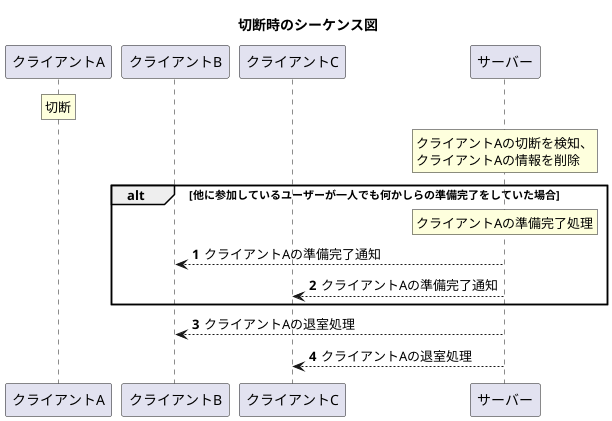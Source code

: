 @startuml
'https://plantuml.com/sequence-diagram

'[メモ]'
'ルーム内 => 該当のUIを削除、クライアントサイドのデータ削除'
'ゲーム準備中 => キャラクターの生成が終了してからキャラクターとクライアントサイドのデータ削除'
'ゲーム中 => キャラクター削除、クライアントサイドのデータ削除'
'リザルトなど他のシーン => クライアントサイドのデータ削除'


participant クライアントA
participant クライアントB
participant クライアントC
participant サーバー

autonumber
title 切断時のシーケンス図
rnote over クライアントA:切断
rnote over サーバー:クライアントAの切断を検知、\nクライアントAの情報を削除

alt 他に参加しているユーザーが一人でも何かしらの準備完了をしていた場合
rnote over サーバー:クライアントAの準備完了処理
クライアントB <-- サーバー:クライアントAの準備完了通知
クライアントC <-- サーバー:クライアントAの準備完了通知
end

クライアントB <-- サーバー:クライアントAの退室処理
クライアントC <-- サーバー:クライアントAの退室処理

@enduml クライアントA